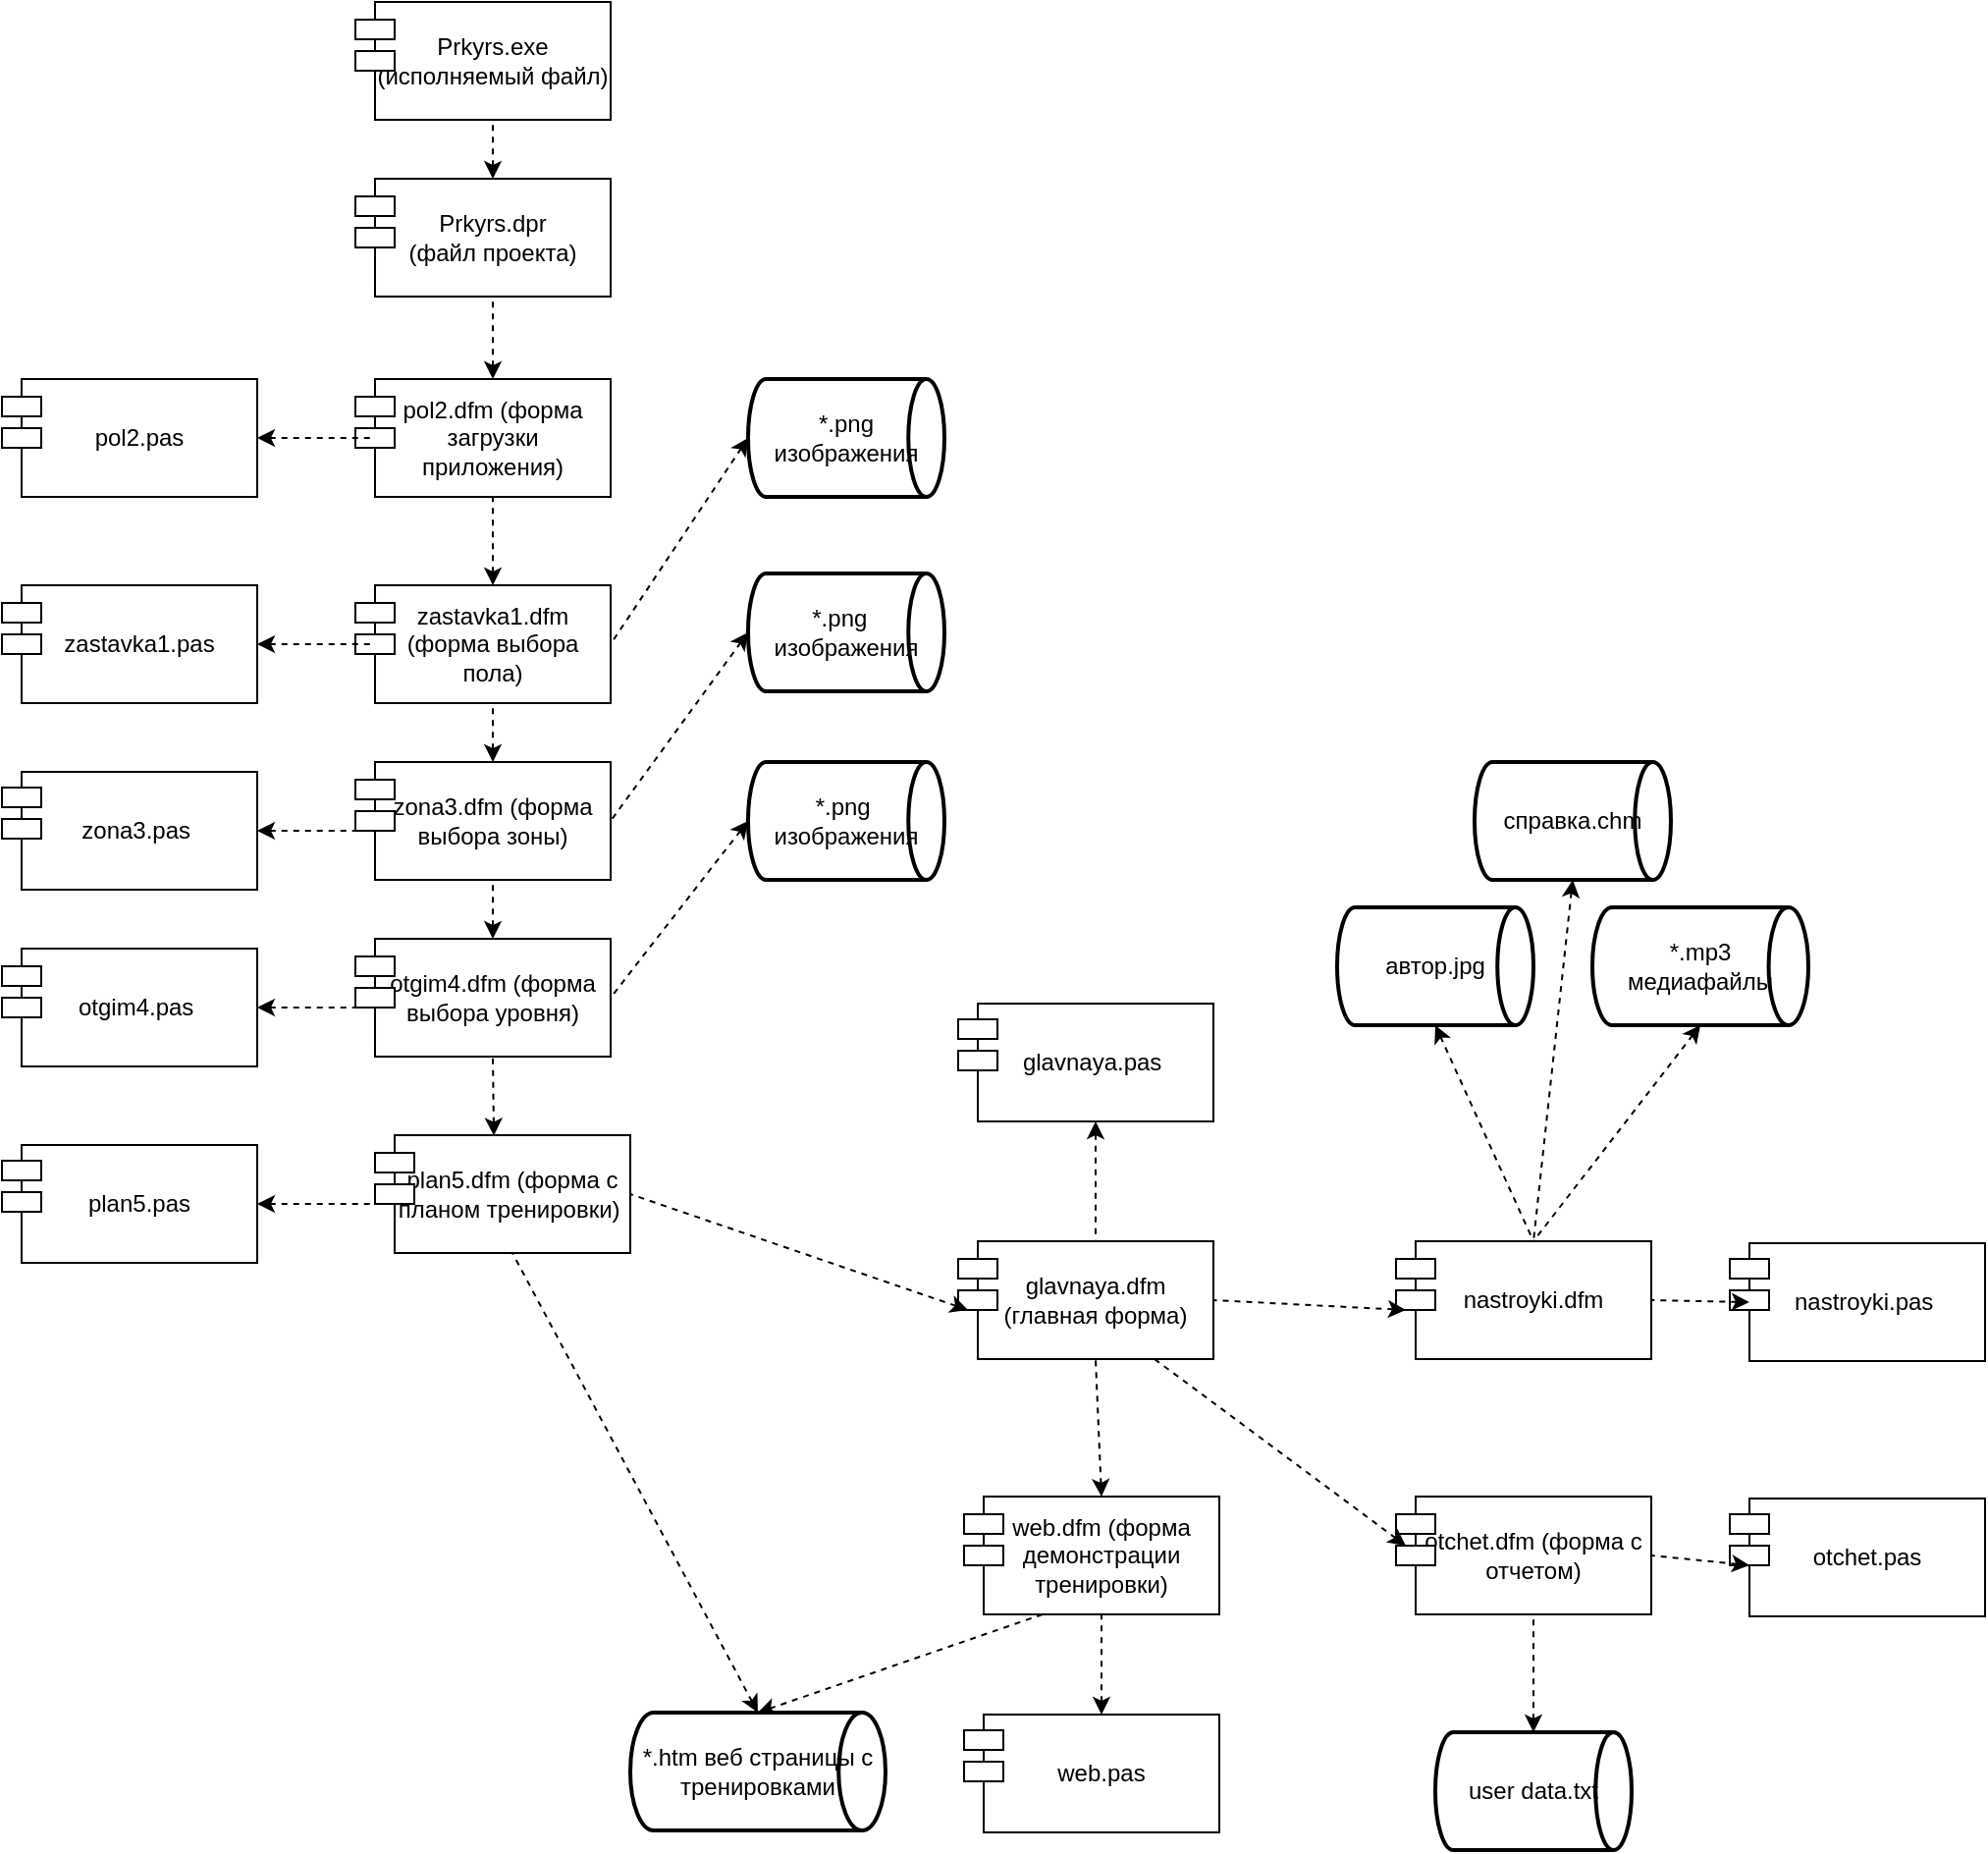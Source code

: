 <mxfile version="20.8.16" type="device"><diagram name="Страница 1" id="yBpxH6qwhoemI4GrhvFU"><mxGraphModel dx="2276" dy="1278" grid="1" gridSize="10" guides="1" tooltips="1" connect="1" arrows="1" fold="1" page="1" pageScale="1" pageWidth="3300" pageHeight="2339" math="0" shadow="0"><root><mxCell id="0"/><mxCell id="1" parent="0"/><mxCell id="GkAjpcCx7NskuKOdZEEf-5" value="" style="group" parent="1" vertex="1" connectable="0"><mxGeometry x="440" y="1136" width="130" height="60" as="geometry"/></mxCell><mxCell id="GkAjpcCx7NskuKOdZEEf-2" value="otgim4.dfm (форма выбора уровня)" style="rounded=0;whiteSpace=wrap;html=1;" parent="GkAjpcCx7NskuKOdZEEf-5" vertex="1"><mxGeometry x="10" width="120" height="60" as="geometry"/></mxCell><mxCell id="GkAjpcCx7NskuKOdZEEf-3" value="" style="rounded=0;whiteSpace=wrap;html=1;" parent="GkAjpcCx7NskuKOdZEEf-5" vertex="1"><mxGeometry y="9" width="20" height="10" as="geometry"/></mxCell><mxCell id="GkAjpcCx7NskuKOdZEEf-4" value="" style="rounded=0;whiteSpace=wrap;html=1;" parent="GkAjpcCx7NskuKOdZEEf-5" vertex="1"><mxGeometry y="25" width="20" height="10" as="geometry"/></mxCell><mxCell id="GkAjpcCx7NskuKOdZEEf-6" value="" style="group" parent="1" vertex="1" connectable="0"><mxGeometry x="440" y="956" width="130" height="60" as="geometry"/></mxCell><mxCell id="GkAjpcCx7NskuKOdZEEf-7" value="zastavka1.dfm (форма выбора пола)" style="rounded=0;whiteSpace=wrap;html=1;" parent="GkAjpcCx7NskuKOdZEEf-6" vertex="1"><mxGeometry x="10" width="120" height="60" as="geometry"/></mxCell><mxCell id="GkAjpcCx7NskuKOdZEEf-8" value="" style="rounded=0;whiteSpace=wrap;html=1;" parent="GkAjpcCx7NskuKOdZEEf-6" vertex="1"><mxGeometry y="9" width="20" height="10" as="geometry"/></mxCell><mxCell id="GkAjpcCx7NskuKOdZEEf-9" value="" style="rounded=0;whiteSpace=wrap;html=1;" parent="GkAjpcCx7NskuKOdZEEf-6" vertex="1"><mxGeometry y="25" width="20" height="10" as="geometry"/></mxCell><mxCell id="GkAjpcCx7NskuKOdZEEf-10" value="" style="group" parent="1" vertex="1" connectable="0"><mxGeometry x="440" y="851" width="130" height="60" as="geometry"/></mxCell><mxCell id="GkAjpcCx7NskuKOdZEEf-11" value="pol2.dfm (форма загрузки приложения)" style="rounded=0;whiteSpace=wrap;html=1;" parent="GkAjpcCx7NskuKOdZEEf-10" vertex="1"><mxGeometry x="10" width="120" height="60" as="geometry"/></mxCell><mxCell id="GkAjpcCx7NskuKOdZEEf-12" value="" style="rounded=0;whiteSpace=wrap;html=1;" parent="GkAjpcCx7NskuKOdZEEf-10" vertex="1"><mxGeometry y="9" width="20" height="10" as="geometry"/></mxCell><mxCell id="GkAjpcCx7NskuKOdZEEf-13" value="" style="rounded=0;whiteSpace=wrap;html=1;" parent="GkAjpcCx7NskuKOdZEEf-10" vertex="1"><mxGeometry y="25" width="20" height="10" as="geometry"/></mxCell><mxCell id="GkAjpcCx7NskuKOdZEEf-14" value="" style="group" parent="1" vertex="1" connectable="0"><mxGeometry x="440" y="749" width="130" height="60" as="geometry"/></mxCell><mxCell id="GkAjpcCx7NskuKOdZEEf-15" value="Prkyrs.dpr&lt;br&gt;(файл проекта)" style="rounded=0;whiteSpace=wrap;html=1;" parent="GkAjpcCx7NskuKOdZEEf-14" vertex="1"><mxGeometry x="10" width="120" height="60" as="geometry"/></mxCell><mxCell id="GkAjpcCx7NskuKOdZEEf-16" value="" style="rounded=0;whiteSpace=wrap;html=1;" parent="GkAjpcCx7NskuKOdZEEf-14" vertex="1"><mxGeometry y="9" width="20" height="10" as="geometry"/></mxCell><mxCell id="GkAjpcCx7NskuKOdZEEf-17" value="" style="rounded=0;whiteSpace=wrap;html=1;" parent="GkAjpcCx7NskuKOdZEEf-14" vertex="1"><mxGeometry y="25" width="20" height="10" as="geometry"/></mxCell><mxCell id="GkAjpcCx7NskuKOdZEEf-18" value="" style="group" parent="1" vertex="1" connectable="0"><mxGeometry x="260" y="1050" width="130" height="60" as="geometry"/></mxCell><mxCell id="GkAjpcCx7NskuKOdZEEf-19" value="zona3.pas&amp;nbsp;" style="rounded=0;whiteSpace=wrap;html=1;" parent="GkAjpcCx7NskuKOdZEEf-18" vertex="1"><mxGeometry x="10" y="1" width="120" height="60" as="geometry"/></mxCell><mxCell id="GkAjpcCx7NskuKOdZEEf-20" value="" style="rounded=0;whiteSpace=wrap;html=1;" parent="GkAjpcCx7NskuKOdZEEf-18" vertex="1"><mxGeometry y="9" width="20" height="10" as="geometry"/></mxCell><mxCell id="GkAjpcCx7NskuKOdZEEf-21" value="" style="rounded=0;whiteSpace=wrap;html=1;" parent="GkAjpcCx7NskuKOdZEEf-18" vertex="1"><mxGeometry y="25" width="20" height="10" as="geometry"/></mxCell><mxCell id="GkAjpcCx7NskuKOdZEEf-22" value="" style="group" parent="1" vertex="1" connectable="0"><mxGeometry x="747" y="1290" width="130" height="60" as="geometry"/></mxCell><mxCell id="GkAjpcCx7NskuKOdZEEf-23" value="glavnaya.dfm (главная форма)" style="rounded=0;whiteSpace=wrap;html=1;" parent="GkAjpcCx7NskuKOdZEEf-22" vertex="1"><mxGeometry x="10" width="120" height="60" as="geometry"/></mxCell><mxCell id="GkAjpcCx7NskuKOdZEEf-24" value="" style="rounded=0;whiteSpace=wrap;html=1;" parent="GkAjpcCx7NskuKOdZEEf-22" vertex="1"><mxGeometry y="9" width="20" height="10" as="geometry"/></mxCell><mxCell id="GkAjpcCx7NskuKOdZEEf-25" value="" style="rounded=0;whiteSpace=wrap;html=1;" parent="GkAjpcCx7NskuKOdZEEf-22" vertex="1"><mxGeometry y="25" width="20" height="10" as="geometry"/></mxCell><mxCell id="GkAjpcCx7NskuKOdZEEf-26" value="" style="group" parent="1" vertex="1" connectable="0"><mxGeometry x="440" y="659" width="130" height="60" as="geometry"/></mxCell><mxCell id="GkAjpcCx7NskuKOdZEEf-27" value="Prkyrs.exe&lt;br&gt;(исполняемый файл)" style="rounded=0;whiteSpace=wrap;html=1;" parent="GkAjpcCx7NskuKOdZEEf-26" vertex="1"><mxGeometry x="10" width="120" height="60" as="geometry"/></mxCell><mxCell id="GkAjpcCx7NskuKOdZEEf-28" value="" style="rounded=0;whiteSpace=wrap;html=1;" parent="GkAjpcCx7NskuKOdZEEf-26" vertex="1"><mxGeometry y="9" width="20" height="10" as="geometry"/></mxCell><mxCell id="GkAjpcCx7NskuKOdZEEf-29" value="" style="rounded=0;whiteSpace=wrap;html=1;" parent="GkAjpcCx7NskuKOdZEEf-26" vertex="1"><mxGeometry y="25" width="20" height="10" as="geometry"/></mxCell><mxCell id="GkAjpcCx7NskuKOdZEEf-30" value="" style="group" parent="1" vertex="1" connectable="0"><mxGeometry x="440" y="1046" width="130" height="60" as="geometry"/></mxCell><mxCell id="GkAjpcCx7NskuKOdZEEf-31" value="zona3.dfm (форма выбора зоны)" style="rounded=0;whiteSpace=wrap;html=1;" parent="GkAjpcCx7NskuKOdZEEf-30" vertex="1"><mxGeometry x="10" width="120" height="60" as="geometry"/></mxCell><mxCell id="GkAjpcCx7NskuKOdZEEf-32" value="" style="rounded=0;whiteSpace=wrap;html=1;" parent="GkAjpcCx7NskuKOdZEEf-30" vertex="1"><mxGeometry y="9" width="20" height="10" as="geometry"/></mxCell><mxCell id="GkAjpcCx7NskuKOdZEEf-33" value="" style="rounded=0;whiteSpace=wrap;html=1;" parent="GkAjpcCx7NskuKOdZEEf-30" vertex="1"><mxGeometry y="25" width="20" height="10" as="geometry"/></mxCell><mxCell id="cjnSCVexYuDCr3St5T_2-1" value="" style="group" vertex="1" connectable="0" parent="1"><mxGeometry x="260" y="956" width="130" height="60" as="geometry"/></mxCell><mxCell id="cjnSCVexYuDCr3St5T_2-2" value="zastavka1.pas" style="rounded=0;whiteSpace=wrap;html=1;" vertex="1" parent="cjnSCVexYuDCr3St5T_2-1"><mxGeometry x="10" width="120" height="60" as="geometry"/></mxCell><mxCell id="cjnSCVexYuDCr3St5T_2-3" value="" style="rounded=0;whiteSpace=wrap;html=1;" vertex="1" parent="cjnSCVexYuDCr3St5T_2-1"><mxGeometry y="9" width="20" height="10" as="geometry"/></mxCell><mxCell id="cjnSCVexYuDCr3St5T_2-4" value="" style="rounded=0;whiteSpace=wrap;html=1;" vertex="1" parent="cjnSCVexYuDCr3St5T_2-1"><mxGeometry y="25" width="20" height="10" as="geometry"/></mxCell><mxCell id="cjnSCVexYuDCr3St5T_2-5" value="" style="group" vertex="1" connectable="0" parent="1"><mxGeometry x="260" y="851" width="130" height="60" as="geometry"/></mxCell><mxCell id="cjnSCVexYuDCr3St5T_2-6" value="pol2.pas" style="rounded=0;whiteSpace=wrap;html=1;" vertex="1" parent="cjnSCVexYuDCr3St5T_2-5"><mxGeometry x="10" width="120" height="60" as="geometry"/></mxCell><mxCell id="cjnSCVexYuDCr3St5T_2-7" value="" style="rounded=0;whiteSpace=wrap;html=1;" vertex="1" parent="cjnSCVexYuDCr3St5T_2-5"><mxGeometry y="9" width="20" height="10" as="geometry"/></mxCell><mxCell id="cjnSCVexYuDCr3St5T_2-8" value="" style="rounded=0;whiteSpace=wrap;html=1;" vertex="1" parent="cjnSCVexYuDCr3St5T_2-5"><mxGeometry y="25" width="20" height="10" as="geometry"/></mxCell><mxCell id="cjnSCVexYuDCr3St5T_2-9" value="" style="group" vertex="1" connectable="0" parent="1"><mxGeometry x="260" y="1141" width="130" height="60" as="geometry"/></mxCell><mxCell id="cjnSCVexYuDCr3St5T_2-10" value="otgim4.pas&amp;nbsp;" style="rounded=0;whiteSpace=wrap;html=1;" vertex="1" parent="cjnSCVexYuDCr3St5T_2-9"><mxGeometry x="10" width="120" height="60" as="geometry"/></mxCell><mxCell id="cjnSCVexYuDCr3St5T_2-11" value="" style="rounded=0;whiteSpace=wrap;html=1;" vertex="1" parent="cjnSCVexYuDCr3St5T_2-9"><mxGeometry y="9" width="20" height="10" as="geometry"/></mxCell><mxCell id="cjnSCVexYuDCr3St5T_2-12" value="" style="rounded=0;whiteSpace=wrap;html=1;" vertex="1" parent="cjnSCVexYuDCr3St5T_2-9"><mxGeometry y="25" width="20" height="10" as="geometry"/></mxCell><mxCell id="cjnSCVexYuDCr3St5T_2-13" value="" style="group" vertex="1" connectable="0" parent="1"><mxGeometry x="750" y="1420" width="130" height="60" as="geometry"/></mxCell><mxCell id="cjnSCVexYuDCr3St5T_2-14" value="web.dfm (форма демонстрации тренировки)" style="rounded=0;whiteSpace=wrap;html=1;" vertex="1" parent="cjnSCVexYuDCr3St5T_2-13"><mxGeometry x="10" width="120" height="60" as="geometry"/></mxCell><mxCell id="cjnSCVexYuDCr3St5T_2-15" value="" style="rounded=0;whiteSpace=wrap;html=1;" vertex="1" parent="cjnSCVexYuDCr3St5T_2-13"><mxGeometry y="9" width="20" height="10" as="geometry"/></mxCell><mxCell id="cjnSCVexYuDCr3St5T_2-16" value="" style="rounded=0;whiteSpace=wrap;html=1;" vertex="1" parent="cjnSCVexYuDCr3St5T_2-13"><mxGeometry y="25" width="20" height="10" as="geometry"/></mxCell><mxCell id="cjnSCVexYuDCr3St5T_2-17" value="" style="group" vertex="1" connectable="0" parent="1"><mxGeometry x="970" y="1290" width="130" height="60" as="geometry"/></mxCell><mxCell id="cjnSCVexYuDCr3St5T_2-18" value="nastroyki.dfm" style="rounded=0;whiteSpace=wrap;html=1;" vertex="1" parent="cjnSCVexYuDCr3St5T_2-17"><mxGeometry x="10" width="120" height="60" as="geometry"/></mxCell><mxCell id="cjnSCVexYuDCr3St5T_2-19" value="" style="rounded=0;whiteSpace=wrap;html=1;" vertex="1" parent="cjnSCVexYuDCr3St5T_2-17"><mxGeometry y="9" width="20" height="10" as="geometry"/></mxCell><mxCell id="cjnSCVexYuDCr3St5T_2-20" value="" style="rounded=0;whiteSpace=wrap;html=1;" vertex="1" parent="cjnSCVexYuDCr3St5T_2-17"><mxGeometry y="25" width="20" height="10" as="geometry"/></mxCell><mxCell id="cjnSCVexYuDCr3St5T_2-21" value="" style="group" vertex="1" connectable="0" parent="1"><mxGeometry x="970" y="1420" width="130" height="60" as="geometry"/></mxCell><mxCell id="cjnSCVexYuDCr3St5T_2-22" value="otchet.dfm (форма с отчетом)" style="rounded=0;whiteSpace=wrap;html=1;" vertex="1" parent="cjnSCVexYuDCr3St5T_2-21"><mxGeometry x="10" width="120" height="60" as="geometry"/></mxCell><mxCell id="cjnSCVexYuDCr3St5T_2-23" value="" style="rounded=0;whiteSpace=wrap;html=1;" vertex="1" parent="cjnSCVexYuDCr3St5T_2-21"><mxGeometry y="9" width="20" height="10" as="geometry"/></mxCell><mxCell id="cjnSCVexYuDCr3St5T_2-24" value="" style="rounded=0;whiteSpace=wrap;html=1;" vertex="1" parent="cjnSCVexYuDCr3St5T_2-21"><mxGeometry y="25" width="20" height="10" as="geometry"/></mxCell><mxCell id="cjnSCVexYuDCr3St5T_2-25" value="" style="group" vertex="1" connectable="0" parent="1"><mxGeometry x="450" y="1236" width="130" height="60" as="geometry"/></mxCell><mxCell id="cjnSCVexYuDCr3St5T_2-26" value="plan5.dfm (форма с планом тренировки)&amp;nbsp;" style="rounded=0;whiteSpace=wrap;html=1;" vertex="1" parent="cjnSCVexYuDCr3St5T_2-25"><mxGeometry x="10" width="120" height="60" as="geometry"/></mxCell><mxCell id="cjnSCVexYuDCr3St5T_2-27" value="" style="rounded=0;whiteSpace=wrap;html=1;" vertex="1" parent="cjnSCVexYuDCr3St5T_2-25"><mxGeometry y="9" width="20" height="10" as="geometry"/></mxCell><mxCell id="cjnSCVexYuDCr3St5T_2-28" value="" style="rounded=0;whiteSpace=wrap;html=1;" vertex="1" parent="cjnSCVexYuDCr3St5T_2-25"><mxGeometry y="25" width="20" height="10" as="geometry"/></mxCell><mxCell id="cjnSCVexYuDCr3St5T_2-30" value="&#10;plan5.pas&#10;&#10;" style="group" vertex="1" connectable="0" parent="1"><mxGeometry x="260" y="1240" width="130" height="60" as="geometry"/></mxCell><mxCell id="cjnSCVexYuDCr3St5T_2-31" value="plan5.pas" style="rounded=0;whiteSpace=wrap;html=1;" vertex="1" parent="cjnSCVexYuDCr3St5T_2-30"><mxGeometry x="10" y="1" width="120" height="60" as="geometry"/></mxCell><mxCell id="cjnSCVexYuDCr3St5T_2-32" value="" style="rounded=0;whiteSpace=wrap;html=1;" vertex="1" parent="cjnSCVexYuDCr3St5T_2-30"><mxGeometry y="9" width="20" height="10" as="geometry"/></mxCell><mxCell id="cjnSCVexYuDCr3St5T_2-33" value="" style="rounded=0;whiteSpace=wrap;html=1;" vertex="1" parent="cjnSCVexYuDCr3St5T_2-30"><mxGeometry y="25" width="20" height="10" as="geometry"/></mxCell><mxCell id="cjnSCVexYuDCr3St5T_2-34" value="" style="group" vertex="1" connectable="0" parent="1"><mxGeometry x="1140" y="1420" width="130" height="60" as="geometry"/></mxCell><mxCell id="cjnSCVexYuDCr3St5T_2-35" value="otchet.pas" style="rounded=0;whiteSpace=wrap;html=1;" vertex="1" parent="cjnSCVexYuDCr3St5T_2-34"><mxGeometry x="10" y="1" width="120" height="60" as="geometry"/></mxCell><mxCell id="cjnSCVexYuDCr3St5T_2-36" value="" style="rounded=0;whiteSpace=wrap;html=1;" vertex="1" parent="cjnSCVexYuDCr3St5T_2-34"><mxGeometry y="9" width="20" height="10" as="geometry"/></mxCell><mxCell id="cjnSCVexYuDCr3St5T_2-37" value="" style="rounded=0;whiteSpace=wrap;html=1;" vertex="1" parent="cjnSCVexYuDCr3St5T_2-34"><mxGeometry y="25" width="20" height="10" as="geometry"/></mxCell><mxCell id="cjnSCVexYuDCr3St5T_2-38" value="" style="group" vertex="1" connectable="0" parent="1"><mxGeometry x="747" y="1168" width="130" height="60" as="geometry"/></mxCell><mxCell id="cjnSCVexYuDCr3St5T_2-39" value="glavnaya.pas&amp;nbsp;" style="rounded=0;whiteSpace=wrap;html=1;" vertex="1" parent="cjnSCVexYuDCr3St5T_2-38"><mxGeometry x="10" y="1" width="120" height="60" as="geometry"/></mxCell><mxCell id="cjnSCVexYuDCr3St5T_2-40" value="" style="rounded=0;whiteSpace=wrap;html=1;" vertex="1" parent="cjnSCVexYuDCr3St5T_2-38"><mxGeometry y="9" width="20" height="10" as="geometry"/></mxCell><mxCell id="cjnSCVexYuDCr3St5T_2-41" value="" style="rounded=0;whiteSpace=wrap;html=1;" vertex="1" parent="cjnSCVexYuDCr3St5T_2-38"><mxGeometry y="25" width="20" height="10" as="geometry"/></mxCell><mxCell id="cjnSCVexYuDCr3St5T_2-42" value="" style="group" vertex="1" connectable="0" parent="1"><mxGeometry x="750" y="1530" width="130" height="60" as="geometry"/></mxCell><mxCell id="cjnSCVexYuDCr3St5T_2-43" value="web.pas" style="rounded=0;whiteSpace=wrap;html=1;" vertex="1" parent="cjnSCVexYuDCr3St5T_2-42"><mxGeometry x="10" y="1" width="120" height="60" as="geometry"/></mxCell><mxCell id="cjnSCVexYuDCr3St5T_2-44" value="" style="rounded=0;whiteSpace=wrap;html=1;" vertex="1" parent="cjnSCVexYuDCr3St5T_2-42"><mxGeometry y="9" width="20" height="10" as="geometry"/></mxCell><mxCell id="cjnSCVexYuDCr3St5T_2-45" value="" style="rounded=0;whiteSpace=wrap;html=1;" vertex="1" parent="cjnSCVexYuDCr3St5T_2-42"><mxGeometry y="25" width="20" height="10" as="geometry"/></mxCell><mxCell id="cjnSCVexYuDCr3St5T_2-46" value="" style="group" vertex="1" connectable="0" parent="1"><mxGeometry x="1140" y="1290" width="130" height="60" as="geometry"/></mxCell><mxCell id="cjnSCVexYuDCr3St5T_2-47" value="nastroyki.pas&amp;nbsp;" style="rounded=0;whiteSpace=wrap;html=1;" vertex="1" parent="cjnSCVexYuDCr3St5T_2-46"><mxGeometry x="10" y="1" width="120" height="60" as="geometry"/></mxCell><mxCell id="cjnSCVexYuDCr3St5T_2-48" value="" style="rounded=0;whiteSpace=wrap;html=1;" vertex="1" parent="cjnSCVexYuDCr3St5T_2-46"><mxGeometry y="9" width="20" height="10" as="geometry"/></mxCell><mxCell id="cjnSCVexYuDCr3St5T_2-49" value="" style="rounded=0;whiteSpace=wrap;html=1;" vertex="1" parent="cjnSCVexYuDCr3St5T_2-46"><mxGeometry y="25" width="20" height="10" as="geometry"/></mxCell><mxCell id="cjnSCVexYuDCr3St5T_2-50" value="" style="endArrow=none;dashed=1;html=1;rounded=0;entryX=0;entryY=0.5;entryDx=0;entryDy=0;exitX=1;exitY=0.5;exitDx=0;exitDy=0;startArrow=classic;startFill=1;" edge="1" parent="1" source="cjnSCVexYuDCr3St5T_2-6" target="GkAjpcCx7NskuKOdZEEf-11"><mxGeometry width="50" height="50" relative="1" as="geometry"><mxPoint x="540" y="991" as="sourcePoint"/><mxPoint x="590" y="941" as="targetPoint"/></mxGeometry></mxCell><mxCell id="cjnSCVexYuDCr3St5T_2-51" value="" style="endArrow=none;dashed=1;html=1;rounded=0;entryX=0.5;entryY=1;entryDx=0;entryDy=0;exitX=1;exitY=0.5;exitDx=0;exitDy=0;startArrow=classic;startFill=1;" edge="1" parent="1" source="cjnSCVexYuDCr3St5T_2-31" target="cjnSCVexYuDCr3St5T_2-28"><mxGeometry width="50" height="50" relative="1" as="geometry"><mxPoint x="410" y="916" as="sourcePoint"/><mxPoint x="470" y="916" as="targetPoint"/></mxGeometry></mxCell><mxCell id="cjnSCVexYuDCr3St5T_2-52" value="" style="endArrow=none;dashed=1;html=1;rounded=0;entryX=0.25;entryY=1;entryDx=0;entryDy=0;exitX=1;exitY=0.5;exitDx=0;exitDy=0;startArrow=classic;startFill=1;" edge="1" parent="1" source="cjnSCVexYuDCr3St5T_2-10" target="GkAjpcCx7NskuKOdZEEf-4"><mxGeometry width="50" height="50" relative="1" as="geometry"><mxPoint x="410" y="926" as="sourcePoint"/><mxPoint x="470" y="926" as="targetPoint"/></mxGeometry></mxCell><mxCell id="cjnSCVexYuDCr3St5T_2-53" value="" style="endArrow=none;dashed=1;html=1;rounded=0;entryX=0;entryY=0.5;entryDx=0;entryDy=0;exitX=1;exitY=0.5;exitDx=0;exitDy=0;startArrow=classic;startFill=1;" edge="1" parent="1" source="cjnSCVexYuDCr3St5T_2-2" target="GkAjpcCx7NskuKOdZEEf-7"><mxGeometry width="50" height="50" relative="1" as="geometry"><mxPoint x="420" y="936" as="sourcePoint"/><mxPoint x="480" y="936" as="targetPoint"/></mxGeometry></mxCell><mxCell id="cjnSCVexYuDCr3St5T_2-54" value="" style="endArrow=none;dashed=1;html=1;rounded=0;entryX=0.5;entryY=1;entryDx=0;entryDy=0;exitX=1;exitY=0.5;exitDx=0;exitDy=0;startArrow=classic;startFill=1;" edge="1" parent="1" source="GkAjpcCx7NskuKOdZEEf-19" target="GkAjpcCx7NskuKOdZEEf-33"><mxGeometry width="50" height="50" relative="1" as="geometry"><mxPoint x="430" y="946" as="sourcePoint"/><mxPoint x="490" y="946" as="targetPoint"/></mxGeometry></mxCell><mxCell id="cjnSCVexYuDCr3St5T_2-55" value="" style="endArrow=none;dashed=1;html=1;rounded=0;entryX=0.5;entryY=0;entryDx=0;entryDy=0;exitX=0.5;exitY=1;exitDx=0;exitDy=0;startArrow=classic;startFill=1;" edge="1" parent="1" source="cjnSCVexYuDCr3St5T_2-39" target="GkAjpcCx7NskuKOdZEEf-23"><mxGeometry width="50" height="50" relative="1" as="geometry"><mxPoint x="747" y="1260" as="sourcePoint"/><mxPoint x="807" y="1260" as="targetPoint"/></mxGeometry></mxCell><mxCell id="cjnSCVexYuDCr3St5T_2-57" value="" style="endArrow=none;dashed=1;html=1;rounded=0;startArrow=classic;startFill=1;entryX=1;entryY=0.5;entryDx=0;entryDy=0;exitX=0;exitY=0.5;exitDx=0;exitDy=0;" edge="1" parent="1" source="cjnSCVexYuDCr3St5T_2-47" target="cjnSCVexYuDCr3St5T_2-18"><mxGeometry width="50" height="50" relative="1" as="geometry"><mxPoint x="1130" y="1390" as="sourcePoint"/><mxPoint x="900" y="1310" as="targetPoint"/></mxGeometry></mxCell><mxCell id="cjnSCVexYuDCr3St5T_2-56" value="" style="endArrow=none;dashed=1;html=1;rounded=0;entryX=0.5;entryY=1;entryDx=0;entryDy=0;exitX=0.5;exitY=0;exitDx=0;exitDy=0;startArrow=classic;startFill=1;" edge="1" parent="1" source="cjnSCVexYuDCr3St5T_2-43" target="cjnSCVexYuDCr3St5T_2-14"><mxGeometry width="50" height="50" relative="1" as="geometry"><mxPoint x="460" y="1110" as="sourcePoint"/><mxPoint x="520" y="1110" as="targetPoint"/></mxGeometry></mxCell><mxCell id="cjnSCVexYuDCr3St5T_2-58" value="" style="endArrow=none;dashed=1;html=1;rounded=0;entryX=1;entryY=0.5;entryDx=0;entryDy=0;exitX=0.5;exitY=1;exitDx=0;exitDy=0;startArrow=classic;startFill=1;" edge="1" parent="1" source="cjnSCVexYuDCr3St5T_2-37" target="cjnSCVexYuDCr3St5T_2-22"><mxGeometry width="50" height="50" relative="1" as="geometry"><mxPoint x="810" y="1400" as="sourcePoint"/><mxPoint x="870" y="1400" as="targetPoint"/></mxGeometry></mxCell><mxCell id="cjnSCVexYuDCr3St5T_2-59" value="" style="endArrow=none;dashed=1;html=1;rounded=0;entryX=0.5;entryY=1;entryDx=0;entryDy=0;exitX=0.5;exitY=0;exitDx=0;exitDy=0;startArrow=classic;startFill=1;" edge="1" parent="1" source="cjnSCVexYuDCr3St5T_2-14" target="GkAjpcCx7NskuKOdZEEf-23"><mxGeometry width="50" height="50" relative="1" as="geometry"><mxPoint x="827" y="1191" as="sourcePoint"/><mxPoint x="827" y="1300" as="targetPoint"/></mxGeometry></mxCell><mxCell id="cjnSCVexYuDCr3St5T_2-60" value="" style="endArrow=none;dashed=1;html=1;rounded=0;entryX=1;entryY=0.5;entryDx=0;entryDy=0;exitX=0.25;exitY=1;exitDx=0;exitDy=0;startArrow=classic;startFill=1;" edge="1" parent="1" source="cjnSCVexYuDCr3St5T_2-20" target="GkAjpcCx7NskuKOdZEEf-23"><mxGeometry width="50" height="50" relative="1" as="geometry"><mxPoint x="837" y="1201" as="sourcePoint"/><mxPoint x="837" y="1310" as="targetPoint"/></mxGeometry></mxCell><mxCell id="cjnSCVexYuDCr3St5T_2-61" value="" style="endArrow=none;dashed=1;html=1;rounded=0;entryX=0.75;entryY=1;entryDx=0;entryDy=0;exitX=0.25;exitY=0;exitDx=0;exitDy=0;startArrow=classic;startFill=1;" edge="1" parent="1" source="cjnSCVexYuDCr3St5T_2-24" target="GkAjpcCx7NskuKOdZEEf-23"><mxGeometry width="50" height="50" relative="1" as="geometry"><mxPoint x="847" y="1211" as="sourcePoint"/><mxPoint x="847" y="1320" as="targetPoint"/></mxGeometry></mxCell><mxCell id="cjnSCVexYuDCr3St5T_2-62" value="" style="endArrow=none;dashed=1;html=1;rounded=0;entryX=1;entryY=0.5;entryDx=0;entryDy=0;exitX=0.25;exitY=1;exitDx=0;exitDy=0;startArrow=classic;startFill=1;" edge="1" parent="1" source="GkAjpcCx7NskuKOdZEEf-25" target="cjnSCVexYuDCr3St5T_2-26"><mxGeometry width="50" height="50" relative="1" as="geometry"><mxPoint x="857" y="1221" as="sourcePoint"/><mxPoint x="857" y="1330" as="targetPoint"/></mxGeometry></mxCell><mxCell id="cjnSCVexYuDCr3St5T_2-63" value="" style="endArrow=none;dashed=1;html=1;rounded=0;exitX=0.5;exitY=0;exitDx=0;exitDy=0;startArrow=classic;startFill=1;entryX=0.5;entryY=1;entryDx=0;entryDy=0;" edge="1" parent="1" source="GkAjpcCx7NskuKOdZEEf-15" target="GkAjpcCx7NskuKOdZEEf-27"><mxGeometry width="50" height="50" relative="1" as="geometry"><mxPoint x="400" y="869" as="sourcePoint"/><mxPoint x="510" y="733" as="targetPoint"/></mxGeometry></mxCell><mxCell id="cjnSCVexYuDCr3St5T_2-64" value="" style="endArrow=none;dashed=1;html=1;rounded=0;entryX=0.5;entryY=1;entryDx=0;entryDy=0;exitX=0.5;exitY=0;exitDx=0;exitDy=0;startArrow=classic;startFill=1;" edge="1" parent="1" source="GkAjpcCx7NskuKOdZEEf-11" target="GkAjpcCx7NskuKOdZEEf-15"><mxGeometry width="50" height="50" relative="1" as="geometry"><mxPoint x="410" y="879" as="sourcePoint"/><mxPoint x="470" y="879" as="targetPoint"/></mxGeometry></mxCell><mxCell id="cjnSCVexYuDCr3St5T_2-65" value="" style="endArrow=none;dashed=1;html=1;rounded=0;entryX=0.5;entryY=1;entryDx=0;entryDy=0;exitX=0.5;exitY=0;exitDx=0;exitDy=0;startArrow=classic;startFill=1;" edge="1" parent="1" source="GkAjpcCx7NskuKOdZEEf-7" target="GkAjpcCx7NskuKOdZEEf-11"><mxGeometry width="50" height="50" relative="1" as="geometry"><mxPoint x="510" y="931" as="sourcePoint"/><mxPoint x="480" y="911" as="targetPoint"/></mxGeometry></mxCell><mxCell id="cjnSCVexYuDCr3St5T_2-66" value="" style="endArrow=none;dashed=1;html=1;rounded=0;entryX=0.5;entryY=1;entryDx=0;entryDy=0;startArrow=classic;startFill=1;exitX=0.421;exitY=0.004;exitDx=0;exitDy=0;exitPerimeter=0;" edge="1" parent="1" source="cjnSCVexYuDCr3St5T_2-26" target="GkAjpcCx7NskuKOdZEEf-2"><mxGeometry width="50" height="50" relative="1" as="geometry"><mxPoint x="520" y="1240" as="sourcePoint"/><mxPoint x="530" y="921" as="targetPoint"/></mxGeometry></mxCell><mxCell id="cjnSCVexYuDCr3St5T_2-67" value="" style="endArrow=none;dashed=1;html=1;rounded=0;entryX=0.5;entryY=1;entryDx=0;entryDy=0;exitX=0.5;exitY=0;exitDx=0;exitDy=0;startArrow=classic;startFill=1;" edge="1" parent="1" source="GkAjpcCx7NskuKOdZEEf-2" target="GkAjpcCx7NskuKOdZEEf-31"><mxGeometry width="50" height="50" relative="1" as="geometry"><mxPoint x="530" y="976" as="sourcePoint"/><mxPoint x="530" y="931" as="targetPoint"/></mxGeometry></mxCell><mxCell id="cjnSCVexYuDCr3St5T_2-68" value="" style="endArrow=none;dashed=1;html=1;rounded=0;startArrow=classic;startFill=1;entryX=0.5;entryY=1;entryDx=0;entryDy=0;exitX=0.5;exitY=0;exitDx=0;exitDy=0;" edge="1" parent="1" source="GkAjpcCx7NskuKOdZEEf-31" target="GkAjpcCx7NskuKOdZEEf-7"><mxGeometry width="50" height="50" relative="1" as="geometry"><mxPoint x="504" y="1050" as="sourcePoint"/><mxPoint x="510" y="1020" as="targetPoint"/></mxGeometry></mxCell><mxCell id="cjnSCVexYuDCr3St5T_2-70" value="" style="endArrow=none;dashed=1;html=1;rounded=0;exitX=0.5;exitY=0;exitDx=0;exitDy=0;startArrow=classic;startFill=1;exitPerimeter=0;entryX=0.25;entryY=1;entryDx=0;entryDy=0;" edge="1" parent="1" source="cjnSCVexYuDCr3St5T_2-69" target="cjnSCVexYuDCr3St5T_2-14"><mxGeometry width="50" height="50" relative="1" as="geometry"><mxPoint x="827" y="1640.0" as="sourcePoint"/><mxPoint x="822" y="1591" as="targetPoint"/></mxGeometry></mxCell><mxCell id="cjnSCVexYuDCr3St5T_2-71" value="*.png&amp;nbsp;&lt;br&gt;изображения" style="strokeWidth=2;html=1;shape=mxgraph.flowchart.direct_data;whiteSpace=wrap;" vertex="1" parent="1"><mxGeometry x="640" y="1046" width="100" height="60" as="geometry"/></mxCell><mxCell id="cjnSCVexYuDCr3St5T_2-72" value="" style="endArrow=none;dashed=1;html=1;rounded=0;entryX=1;entryY=0.5;entryDx=0;entryDy=0;exitX=0;exitY=0.5;exitDx=0;exitDy=0;startArrow=classic;startFill=1;exitPerimeter=0;" edge="1" parent="1" source="cjnSCVexYuDCr3St5T_2-71" target="GkAjpcCx7NskuKOdZEEf-2"><mxGeometry width="50" height="50" relative="1" as="geometry"><mxPoint x="400" y="1091" as="sourcePoint"/><mxPoint x="460" y="1091" as="targetPoint"/></mxGeometry></mxCell><mxCell id="cjnSCVexYuDCr3St5T_2-73" value="*.png &amp;nbsp;&lt;br&gt;изображения" style="strokeWidth=2;html=1;shape=mxgraph.flowchart.direct_data;whiteSpace=wrap;" vertex="1" parent="1"><mxGeometry x="640" y="950" width="100" height="60" as="geometry"/></mxCell><mxCell id="cjnSCVexYuDCr3St5T_2-74" value="" style="endArrow=none;dashed=1;html=1;rounded=0;entryX=1;entryY=0.5;entryDx=0;entryDy=0;exitX=0;exitY=0.5;exitDx=0;exitDy=0;startArrow=classic;startFill=1;exitPerimeter=0;" edge="1" parent="1" source="cjnSCVexYuDCr3St5T_2-73" target="GkAjpcCx7NskuKOdZEEf-31"><mxGeometry width="50" height="50" relative="1" as="geometry"><mxPoint x="620" y="1100" as="sourcePoint"/><mxPoint x="570" y="1099" as="targetPoint"/></mxGeometry></mxCell><mxCell id="cjnSCVexYuDCr3St5T_2-75" value="*.png&lt;br&gt;изображения" style="strokeWidth=2;html=1;shape=mxgraph.flowchart.direct_data;whiteSpace=wrap;" vertex="1" parent="1"><mxGeometry x="640" y="851" width="100" height="60" as="geometry"/></mxCell><mxCell id="cjnSCVexYuDCr3St5T_2-76" value="" style="endArrow=none;dashed=1;html=1;rounded=0;entryX=1;entryY=0.5;entryDx=0;entryDy=0;exitX=0;exitY=0.5;exitDx=0;exitDy=0;startArrow=classic;startFill=1;exitPerimeter=0;" edge="1" parent="1" source="cjnSCVexYuDCr3St5T_2-75" target="GkAjpcCx7NskuKOdZEEf-7"><mxGeometry width="50" height="50" relative="1" as="geometry"><mxPoint x="640" y="890" as="sourcePoint"/><mxPoint x="570" y="986" as="targetPoint"/></mxGeometry></mxCell><mxCell id="cjnSCVexYuDCr3St5T_2-77" value="" style="endArrow=none;dashed=1;html=1;rounded=0;entryX=0.5;entryY=1;entryDx=0;entryDy=0;startArrow=classic;startFill=1;exitX=0.5;exitY=0;exitDx=0;exitDy=0;exitPerimeter=0;" edge="1" parent="1" source="cjnSCVexYuDCr3St5T_2-69" target="cjnSCVexYuDCr3St5T_2-26"><mxGeometry width="50" height="50" relative="1" as="geometry"><mxPoint x="635" y="1620" as="sourcePoint"/><mxPoint x="580" y="1176" as="targetPoint"/></mxGeometry></mxCell><mxCell id="cjnSCVexYuDCr3St5T_2-78" value="*.mp3&lt;br&gt;медиафайлы" style="strokeWidth=2;html=1;shape=mxgraph.flowchart.direct_data;whiteSpace=wrap;" vertex="1" parent="1"><mxGeometry x="1070" y="1120" width="110" height="60" as="geometry"/></mxCell><mxCell id="cjnSCVexYuDCr3St5T_2-79" value="" style="endArrow=none;dashed=1;html=1;rounded=0;entryX=0.5;entryY=0;entryDx=0;entryDy=0;exitX=0.5;exitY=1;exitDx=0;exitDy=0;startArrow=classic;startFill=1;exitPerimeter=0;" edge="1" parent="1" source="cjnSCVexYuDCr3St5T_2-78" target="cjnSCVexYuDCr3St5T_2-18"><mxGeometry width="50" height="50" relative="1" as="geometry"><mxPoint x="985" y="1335" as="sourcePoint"/><mxPoint x="887" y="1330" as="targetPoint"/></mxGeometry></mxCell><mxCell id="cjnSCVexYuDCr3St5T_2-69" value="*.htm веб страницы с тренировками" style="strokeWidth=2;html=1;shape=mxgraph.flowchart.direct_data;whiteSpace=wrap;" vertex="1" parent="1"><mxGeometry x="580" y="1530" width="130" height="60" as="geometry"/></mxCell><mxCell id="cjnSCVexYuDCr3St5T_2-80" value="user data.txt" style="strokeWidth=2;html=1;shape=mxgraph.flowchart.direct_data;whiteSpace=wrap;" vertex="1" parent="1"><mxGeometry x="990" y="1540" width="100" height="60" as="geometry"/></mxCell><mxCell id="cjnSCVexYuDCr3St5T_2-81" value="" style="endArrow=none;dashed=1;html=1;rounded=0;exitX=0.5;exitY=0;exitDx=0;exitDy=0;startArrow=classic;startFill=1;exitPerimeter=0;entryX=0.5;entryY=1;entryDx=0;entryDy=0;" edge="1" parent="1" source="cjnSCVexYuDCr3St5T_2-80" target="cjnSCVexYuDCr3St5T_2-22"><mxGeometry width="50" height="50" relative="1" as="geometry"><mxPoint x="1135" y="1190" as="sourcePoint"/><mxPoint x="1090" y="1510" as="targetPoint"/></mxGeometry></mxCell><mxCell id="cjnSCVexYuDCr3St5T_2-82" value="автор.jpg" style="strokeWidth=2;html=1;shape=mxgraph.flowchart.direct_data;whiteSpace=wrap;" vertex="1" parent="1"><mxGeometry x="940" y="1120" width="100" height="60" as="geometry"/></mxCell><mxCell id="cjnSCVexYuDCr3St5T_2-83" value="" style="endArrow=none;dashed=1;html=1;rounded=0;entryX=0.5;entryY=0;entryDx=0;entryDy=0;exitX=0.5;exitY=1;exitDx=0;exitDy=0;startArrow=classic;startFill=1;exitPerimeter=0;" edge="1" parent="1" source="cjnSCVexYuDCr3St5T_2-82" target="cjnSCVexYuDCr3St5T_2-18"><mxGeometry width="50" height="50" relative="1" as="geometry"><mxPoint x="1135" y="1190" as="sourcePoint"/><mxPoint x="1050" y="1300" as="targetPoint"/></mxGeometry></mxCell><mxCell id="cjnSCVexYuDCr3St5T_2-84" value="справка.chm" style="strokeWidth=2;html=1;shape=mxgraph.flowchart.direct_data;whiteSpace=wrap;" vertex="1" parent="1"><mxGeometry x="1010" y="1046" width="100" height="60" as="geometry"/></mxCell><mxCell id="cjnSCVexYuDCr3St5T_2-85" value="" style="endArrow=none;dashed=1;html=1;rounded=0;exitX=0.5;exitY=1;exitDx=0;exitDy=0;startArrow=classic;startFill=1;exitPerimeter=0;entryX=0.5;entryY=0;entryDx=0;entryDy=0;" edge="1" parent="1" source="cjnSCVexYuDCr3St5T_2-84" target="cjnSCVexYuDCr3St5T_2-18"><mxGeometry width="50" height="50" relative="1" as="geometry"><mxPoint x="1145" y="1200" as="sourcePoint"/><mxPoint x="1040" y="1290" as="targetPoint"/></mxGeometry></mxCell></root></mxGraphModel></diagram></mxfile>